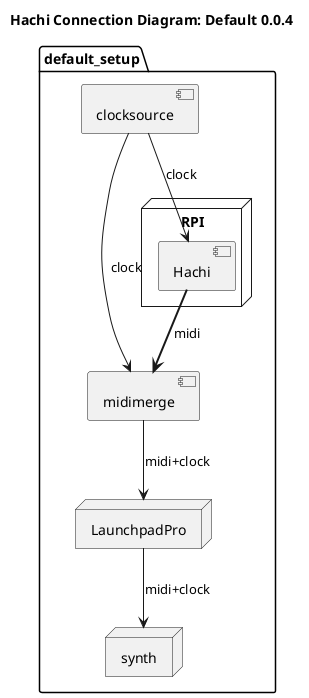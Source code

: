 @startuml
title
Hachi Connection Diagram: Default 0.0.4
end title

package default_setup {
component "clocksource" as clk
component "midimerge" as mrg
node LaunchpadPro as lpp
node synth

node RPI {
component  "Hachi" as hachi
}

clk --> mrg: clock
clk --> hachi: clock

hachi ==> mrg: midi

mrg --> lpp: midi+clock
lpp --> synth: midi+clock
}
@enduml
